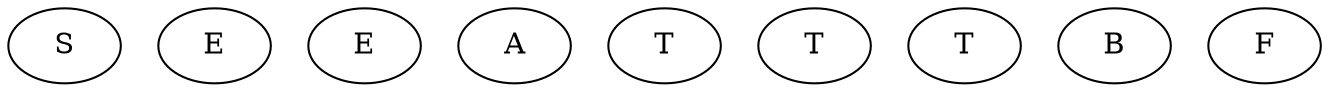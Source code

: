 graph G {
    1 [label="S"];
    2 [label="E"];
    3 [label="E"];
    4 [label="A"];
    5 [label="T"];
    6 [label="T"];
    7 [label="T"];
    8 [label="B"];
    9 [label="F"];
    1:2;
    2:3,4,5;
    3:6;
    6:7,8,9;
}